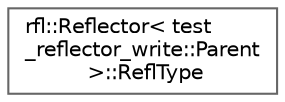 digraph "类继承关系图"
{
 // LATEX_PDF_SIZE
  bgcolor="transparent";
  edge [fontname=Helvetica,fontsize=10,labelfontname=Helvetica,labelfontsize=10];
  node [fontname=Helvetica,fontsize=10,shape=box,height=0.2,width=0.4];
  rankdir="LR";
  Node0 [id="Node000000",label="rfl::Reflector\< test\l_reflector_write::Parent\l \>::ReflType",height=0.2,width=0.4,color="grey40", fillcolor="white", style="filled",URL="$structrfl_1_1_reflector_3_01test__reflector__write_1_1_parent_01_4_1_1_refl_type.html",tooltip=" "];
}
